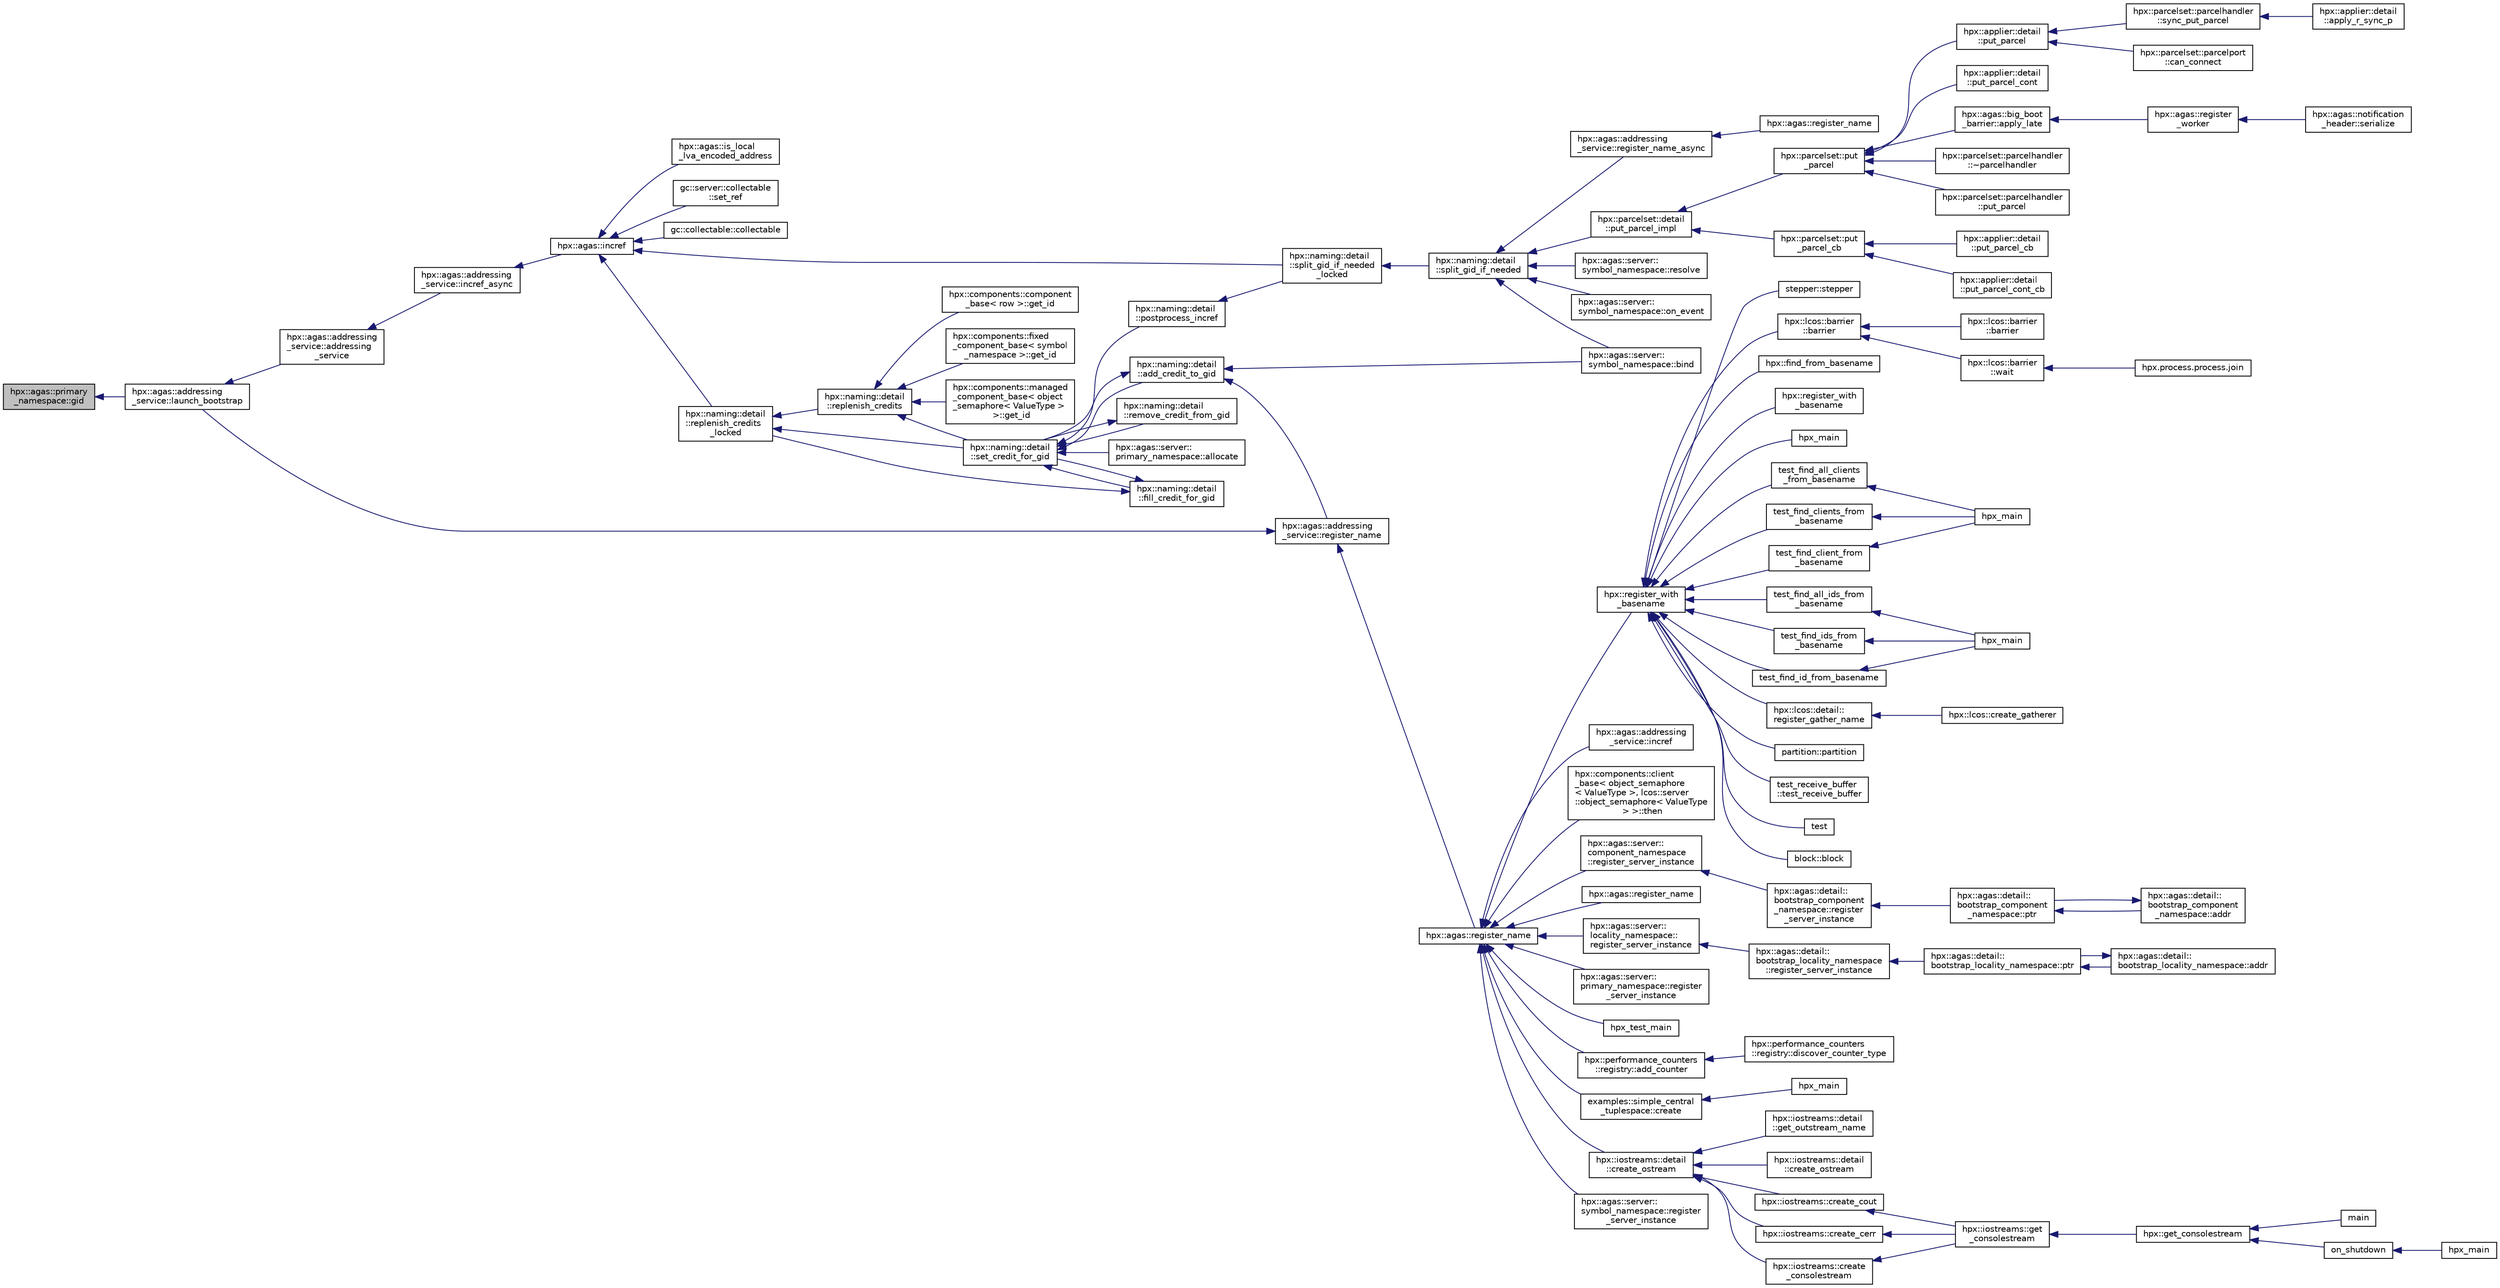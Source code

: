 digraph "hpx::agas::primary_namespace::gid"
{
  edge [fontname="Helvetica",fontsize="10",labelfontname="Helvetica",labelfontsize="10"];
  node [fontname="Helvetica",fontsize="10",shape=record];
  rankdir="LR";
  Node769 [label="hpx::agas::primary\l_namespace::gid",height=0.2,width=0.4,color="black", fillcolor="grey75", style="filled", fontcolor="black"];
  Node769 -> Node770 [dir="back",color="midnightblue",fontsize="10",style="solid",fontname="Helvetica"];
  Node770 [label="hpx::agas::addressing\l_service::launch_bootstrap",height=0.2,width=0.4,color="black", fillcolor="white", style="filled",URL="$db/d58/structhpx_1_1agas_1_1addressing__service.html#a664380be3597d3ca31677b2ae5800e76"];
  Node770 -> Node771 [dir="back",color="midnightblue",fontsize="10",style="solid",fontname="Helvetica"];
  Node771 [label="hpx::agas::addressing\l_service::addressing\l_service",height=0.2,width=0.4,color="black", fillcolor="white", style="filled",URL="$db/d58/structhpx_1_1agas_1_1addressing__service.html#a4cd885b12c530009f44f7372c197d54f"];
  Node771 -> Node772 [dir="back",color="midnightblue",fontsize="10",style="solid",fontname="Helvetica"];
  Node772 [label="hpx::agas::addressing\l_service::incref_async",height=0.2,width=0.4,color="black", fillcolor="white", style="filled",URL="$db/d58/structhpx_1_1agas_1_1addressing__service.html#adae9df2634cf648f129f203c3678c1c1",tooltip="Increment the global reference count for the given id. "];
  Node772 -> Node773 [dir="back",color="midnightblue",fontsize="10",style="solid",fontname="Helvetica"];
  Node773 [label="hpx::agas::incref",height=0.2,width=0.4,color="black", fillcolor="white", style="filled",URL="$dc/d54/namespacehpx_1_1agas.html#aad81d2ea721c1a5692e243ef07bf164f"];
  Node773 -> Node774 [dir="back",color="midnightblue",fontsize="10",style="solid",fontname="Helvetica"];
  Node774 [label="hpx::agas::is_local\l_lva_encoded_address",height=0.2,width=0.4,color="black", fillcolor="white", style="filled",URL="$dc/d54/namespacehpx_1_1agas.html#abb5e5584ed3b536ace8e3f58415e24c2"];
  Node773 -> Node775 [dir="back",color="midnightblue",fontsize="10",style="solid",fontname="Helvetica"];
  Node775 [label="gc::server::collectable\l::set_ref",height=0.2,width=0.4,color="black", fillcolor="white", style="filled",URL="$da/d76/structgc_1_1server_1_1collectable.html#a8e123e39f5a85da593dc15b5f872748d"];
  Node773 -> Node776 [dir="back",color="midnightblue",fontsize="10",style="solid",fontname="Helvetica"];
  Node776 [label="gc::collectable::collectable",height=0.2,width=0.4,color="black", fillcolor="white", style="filled",URL="$da/d23/structgc_1_1collectable.html#a9ac791be34891330ff8192ac2ef68c7c"];
  Node773 -> Node777 [dir="back",color="midnightblue",fontsize="10",style="solid",fontname="Helvetica"];
  Node777 [label="hpx::naming::detail\l::split_gid_if_needed\l_locked",height=0.2,width=0.4,color="black", fillcolor="white", style="filled",URL="$d5/d18/namespacehpx_1_1naming_1_1detail.html#a8a41d874bb719f702a76d483293d9d56"];
  Node777 -> Node778 [dir="back",color="midnightblue",fontsize="10",style="solid",fontname="Helvetica"];
  Node778 [label="hpx::naming::detail\l::split_gid_if_needed",height=0.2,width=0.4,color="black", fillcolor="white", style="filled",URL="$d5/d18/namespacehpx_1_1naming_1_1detail.html#a106949fcb9087fb6bdca67d048d6568f"];
  Node778 -> Node779 [dir="back",color="midnightblue",fontsize="10",style="solid",fontname="Helvetica"];
  Node779 [label="hpx::agas::addressing\l_service::register_name_async",height=0.2,width=0.4,color="black", fillcolor="white", style="filled",URL="$db/d58/structhpx_1_1agas_1_1addressing__service.html#adfd0ce835927a3c0396b6fc9e9fbb3cf"];
  Node779 -> Node780 [dir="back",color="midnightblue",fontsize="10",style="solid",fontname="Helvetica"];
  Node780 [label="hpx::agas::register_name",height=0.2,width=0.4,color="black", fillcolor="white", style="filled",URL="$dc/d54/namespacehpx_1_1agas.html#adc43905ef74ad9948375f3948b64fc2f"];
  Node778 -> Node781 [dir="back",color="midnightblue",fontsize="10",style="solid",fontname="Helvetica"];
  Node781 [label="hpx::parcelset::detail\l::put_parcel_impl",height=0.2,width=0.4,color="black", fillcolor="white", style="filled",URL="$dc/d4e/namespacehpx_1_1parcelset_1_1detail.html#a0dfe29365976960c7f5db6388e8ce603"];
  Node781 -> Node782 [dir="back",color="midnightblue",fontsize="10",style="solid",fontname="Helvetica"];
  Node782 [label="hpx::parcelset::put\l_parcel",height=0.2,width=0.4,color="black", fillcolor="white", style="filled",URL="$d4/d41/namespacehpx_1_1parcelset.html#a53a9f5c6cf260dc8d06d194c96182b65"];
  Node782 -> Node783 [dir="back",color="midnightblue",fontsize="10",style="solid",fontname="Helvetica"];
  Node783 [label="hpx::applier::detail\l::put_parcel",height=0.2,width=0.4,color="black", fillcolor="white", style="filled",URL="$d1/d2a/namespacehpx_1_1applier_1_1detail.html#a4d568b8071bb894a09fabfba232c2663"];
  Node783 -> Node784 [dir="back",color="midnightblue",fontsize="10",style="solid",fontname="Helvetica"];
  Node784 [label="hpx::parcelset::parcelhandler\l::sync_put_parcel",height=0.2,width=0.4,color="black", fillcolor="white", style="filled",URL="$d4/d2f/classhpx_1_1parcelset_1_1parcelhandler.html#ad478f8b244ec822fcbcb84aa67b17497"];
  Node784 -> Node785 [dir="back",color="midnightblue",fontsize="10",style="solid",fontname="Helvetica"];
  Node785 [label="hpx::applier::detail\l::apply_r_sync_p",height=0.2,width=0.4,color="black", fillcolor="white", style="filled",URL="$d1/d2a/namespacehpx_1_1applier_1_1detail.html#ab69485311adeb590afa621a4b4be595d"];
  Node783 -> Node786 [dir="back",color="midnightblue",fontsize="10",style="solid",fontname="Helvetica"];
  Node786 [label="hpx::parcelset::parcelport\l::can_connect",height=0.2,width=0.4,color="black", fillcolor="white", style="filled",URL="$d9/d67/classhpx_1_1parcelset_1_1parcelport.html#a68bd6750625124e4de6309e74283a767"];
  Node782 -> Node787 [dir="back",color="midnightblue",fontsize="10",style="solid",fontname="Helvetica"];
  Node787 [label="hpx::applier::detail\l::put_parcel_cont",height=0.2,width=0.4,color="black", fillcolor="white", style="filled",URL="$d1/d2a/namespacehpx_1_1applier_1_1detail.html#aa5119ce6a8f642d2bacf23dc42ade0f9"];
  Node782 -> Node788 [dir="back",color="midnightblue",fontsize="10",style="solid",fontname="Helvetica"];
  Node788 [label="hpx::agas::big_boot\l_barrier::apply_late",height=0.2,width=0.4,color="black", fillcolor="white", style="filled",URL="$d8/db6/structhpx_1_1agas_1_1big__boot__barrier.html#a9148a04a25bea5a37d77b3ff20e1ebfb"];
  Node788 -> Node789 [dir="back",color="midnightblue",fontsize="10",style="solid",fontname="Helvetica"];
  Node789 [label="hpx::agas::register\l_worker",height=0.2,width=0.4,color="black", fillcolor="white", style="filled",URL="$dc/d54/namespacehpx_1_1agas.html#a3c98dc053a97fca0f3f3b5719d9f8336"];
  Node789 -> Node790 [dir="back",color="midnightblue",fontsize="10",style="solid",fontname="Helvetica"];
  Node790 [label="hpx::agas::notification\l_header::serialize",height=0.2,width=0.4,color="black", fillcolor="white", style="filled",URL="$de/dae/structhpx_1_1agas_1_1notification__header.html#aa028cf0e80baf9259523c340c4568634"];
  Node782 -> Node791 [dir="back",color="midnightblue",fontsize="10",style="solid",fontname="Helvetica"];
  Node791 [label="hpx::parcelset::parcelhandler\l::~parcelhandler",height=0.2,width=0.4,color="black", fillcolor="white", style="filled",URL="$d4/d2f/classhpx_1_1parcelset_1_1parcelhandler.html#a938c1c4259b1be845dc0197465969a17"];
  Node782 -> Node792 [dir="back",color="midnightblue",fontsize="10",style="solid",fontname="Helvetica"];
  Node792 [label="hpx::parcelset::parcelhandler\l::put_parcel",height=0.2,width=0.4,color="black", fillcolor="white", style="filled",URL="$d4/d2f/classhpx_1_1parcelset_1_1parcelhandler.html#aad45344f98c3f15456325c7270ae5ade"];
  Node781 -> Node793 [dir="back",color="midnightblue",fontsize="10",style="solid",fontname="Helvetica"];
  Node793 [label="hpx::parcelset::put\l_parcel_cb",height=0.2,width=0.4,color="black", fillcolor="white", style="filled",URL="$d4/d41/namespacehpx_1_1parcelset.html#a44a60f48094a44cbb7f52b7807dc56ff"];
  Node793 -> Node794 [dir="back",color="midnightblue",fontsize="10",style="solid",fontname="Helvetica"];
  Node794 [label="hpx::applier::detail\l::put_parcel_cb",height=0.2,width=0.4,color="black", fillcolor="white", style="filled",URL="$d1/d2a/namespacehpx_1_1applier_1_1detail.html#a96b7471f7a59fa4d3d298e562507c339"];
  Node793 -> Node795 [dir="back",color="midnightblue",fontsize="10",style="solid",fontname="Helvetica"];
  Node795 [label="hpx::applier::detail\l::put_parcel_cont_cb",height=0.2,width=0.4,color="black", fillcolor="white", style="filled",URL="$d1/d2a/namespacehpx_1_1applier_1_1detail.html#acb5d7569cd53998c51e4b48f09d62e83"];
  Node778 -> Node796 [dir="back",color="midnightblue",fontsize="10",style="solid",fontname="Helvetica"];
  Node796 [label="hpx::agas::server::\lsymbol_namespace::bind",height=0.2,width=0.4,color="black", fillcolor="white", style="filled",URL="$dc/da6/structhpx_1_1agas_1_1server_1_1symbol__namespace.html#a229ead0876ac8c5754793a2ca68de559"];
  Node778 -> Node797 [dir="back",color="midnightblue",fontsize="10",style="solid",fontname="Helvetica"];
  Node797 [label="hpx::agas::server::\lsymbol_namespace::resolve",height=0.2,width=0.4,color="black", fillcolor="white", style="filled",URL="$dc/da6/structhpx_1_1agas_1_1server_1_1symbol__namespace.html#aec3fc24e40dc96142eb77537945e92d5"];
  Node778 -> Node798 [dir="back",color="midnightblue",fontsize="10",style="solid",fontname="Helvetica"];
  Node798 [label="hpx::agas::server::\lsymbol_namespace::on_event",height=0.2,width=0.4,color="black", fillcolor="white", style="filled",URL="$dc/da6/structhpx_1_1agas_1_1server_1_1symbol__namespace.html#abbfcf18e8d40612e4fa618a39a2fc492"];
  Node773 -> Node799 [dir="back",color="midnightblue",fontsize="10",style="solid",fontname="Helvetica"];
  Node799 [label="hpx::naming::detail\l::replenish_credits\l_locked",height=0.2,width=0.4,color="black", fillcolor="white", style="filled",URL="$d5/d18/namespacehpx_1_1naming_1_1detail.html#a011ed4fa9a2f4d4319adc54943fa03d6"];
  Node799 -> Node800 [dir="back",color="midnightblue",fontsize="10",style="solid",fontname="Helvetica"];
  Node800 [label="hpx::naming::detail\l::replenish_credits",height=0.2,width=0.4,color="black", fillcolor="white", style="filled",URL="$d5/d18/namespacehpx_1_1naming_1_1detail.html#aab806d937bd01894af129d3d3cbb22f4"];
  Node800 -> Node801 [dir="back",color="midnightblue",fontsize="10",style="solid",fontname="Helvetica"];
  Node801 [label="hpx::components::component\l_base\< row \>::get_id",height=0.2,width=0.4,color="black", fillcolor="white", style="filled",URL="$d2/de6/classhpx_1_1components_1_1component__base.html#a4c8fd93514039bdf01c48d66d82b19cd"];
  Node800 -> Node802 [dir="back",color="midnightblue",fontsize="10",style="solid",fontname="Helvetica"];
  Node802 [label="hpx::components::fixed\l_component_base\< symbol\l_namespace \>::get_id",height=0.2,width=0.4,color="black", fillcolor="white", style="filled",URL="$df/dfd/classhpx_1_1components_1_1fixed__component__base.html#a3066d2c2779a65cd20ce98b87e4dd4c2"];
  Node800 -> Node803 [dir="back",color="midnightblue",fontsize="10",style="solid",fontname="Helvetica"];
  Node803 [label="hpx::components::managed\l_component_base\< object\l_semaphore\< ValueType \>\l \>::get_id",height=0.2,width=0.4,color="black", fillcolor="white", style="filled",URL="$d1/d7b/classhpx_1_1components_1_1managed__component__base.html#ac026850ad861e1da5393943cf5751708"];
  Node800 -> Node804 [dir="back",color="midnightblue",fontsize="10",style="solid",fontname="Helvetica"];
  Node804 [label="hpx::naming::detail\l::set_credit_for_gid",height=0.2,width=0.4,color="black", fillcolor="white", style="filled",URL="$d5/d18/namespacehpx_1_1naming_1_1detail.html#a87703193ff814a4e1c912e98e655ec51"];
  Node804 -> Node805 [dir="back",color="midnightblue",fontsize="10",style="solid",fontname="Helvetica"];
  Node805 [label="hpx::naming::detail\l::postprocess_incref",height=0.2,width=0.4,color="black", fillcolor="white", style="filled",URL="$d5/d18/namespacehpx_1_1naming_1_1detail.html#a9d2708b2b1a4087d64195137b077ef1d"];
  Node805 -> Node777 [dir="back",color="midnightblue",fontsize="10",style="solid",fontname="Helvetica"];
  Node804 -> Node806 [dir="back",color="midnightblue",fontsize="10",style="solid",fontname="Helvetica"];
  Node806 [label="hpx::naming::detail\l::add_credit_to_gid",height=0.2,width=0.4,color="black", fillcolor="white", style="filled",URL="$d5/d18/namespacehpx_1_1naming_1_1detail.html#ab13848a91587535a393be4def980e832"];
  Node806 -> Node807 [dir="back",color="midnightblue",fontsize="10",style="solid",fontname="Helvetica"];
  Node807 [label="hpx::agas::addressing\l_service::register_name",height=0.2,width=0.4,color="black", fillcolor="white", style="filled",URL="$db/d58/structhpx_1_1agas_1_1addressing__service.html#a5929d7fd681a5ed692bfbeaa503fc32d",tooltip="Register a global name with a global address (id) "];
  Node807 -> Node770 [dir="back",color="midnightblue",fontsize="10",style="solid",fontname="Helvetica"];
  Node807 -> Node808 [dir="back",color="midnightblue",fontsize="10",style="solid",fontname="Helvetica"];
  Node808 [label="hpx::agas::register_name",height=0.2,width=0.4,color="black", fillcolor="white", style="filled",URL="$dc/d54/namespacehpx_1_1agas.html#a3812793adbf5e7d8c6b468595ac0823f"];
  Node808 -> Node809 [dir="back",color="midnightblue",fontsize="10",style="solid",fontname="Helvetica"];
  Node809 [label="hpx::register_with\l_basename",height=0.2,width=0.4,color="black", fillcolor="white", style="filled",URL="$d8/d83/namespacehpx.html#acf88178dc8c98cb0d7396325b3ccffdd",tooltip="Register the given id using the given base name. "];
  Node809 -> Node810 [dir="back",color="midnightblue",fontsize="10",style="solid",fontname="Helvetica"];
  Node810 [label="stepper::stepper",height=0.2,width=0.4,color="black", fillcolor="white", style="filled",URL="$d0/da6/structstepper.html#a3d3b661e2502d80c80775c190f5585e2"];
  Node809 -> Node811 [dir="back",color="midnightblue",fontsize="10",style="solid",fontname="Helvetica"];
  Node811 [label="hpx::lcos::barrier\l::barrier",height=0.2,width=0.4,color="black", fillcolor="white", style="filled",URL="$d9/dab/classhpx_1_1lcos_1_1barrier.html#ae8e5bad1b2828970404b5d280137d579"];
  Node811 -> Node812 [dir="back",color="midnightblue",fontsize="10",style="solid",fontname="Helvetica"];
  Node812 [label="hpx::lcos::barrier\l::barrier",height=0.2,width=0.4,color="black", fillcolor="white", style="filled",URL="$d9/dab/classhpx_1_1lcos_1_1barrier.html#a8a9fc05508fad7cd1d8014bee0e1d221"];
  Node811 -> Node813 [dir="back",color="midnightblue",fontsize="10",style="solid",fontname="Helvetica"];
  Node813 [label="hpx::lcos::barrier\l::wait",height=0.2,width=0.4,color="black", fillcolor="white", style="filled",URL="$d9/dab/classhpx_1_1lcos_1_1barrier.html#a1fcac5ce49dd1b9800affc8c8b84e4c9"];
  Node813 -> Node814 [dir="back",color="midnightblue",fontsize="10",style="solid",fontname="Helvetica"];
  Node814 [label="hpx.process.process.join",height=0.2,width=0.4,color="black", fillcolor="white", style="filled",URL="$d3/d41/classhpx_1_1process_1_1process.html#acc7ec4687f3bf5ae121ef7b494d991d8"];
  Node809 -> Node815 [dir="back",color="midnightblue",fontsize="10",style="solid",fontname="Helvetica"];
  Node815 [label="hpx::find_from_basename",height=0.2,width=0.4,color="black", fillcolor="white", style="filled",URL="$d8/d83/namespacehpx.html#a02d4c4317d9d663b22c2e47aab0b56df",tooltip="Return registered id from the given base name and sequence number. "];
  Node809 -> Node816 [dir="back",color="midnightblue",fontsize="10",style="solid",fontname="Helvetica"];
  Node816 [label="hpx::register_with\l_basename",height=0.2,width=0.4,color="black", fillcolor="white", style="filled",URL="$d8/d83/namespacehpx.html#a09a6c6ffc84d21df225c3f5730de31d0"];
  Node809 -> Node817 [dir="back",color="midnightblue",fontsize="10",style="solid",fontname="Helvetica"];
  Node817 [label="hpx_main",height=0.2,width=0.4,color="black", fillcolor="white", style="filled",URL="$db/d8d/duplicate__id__registration__1596_8cpp.html#aefd26dd818037509b2241068d57e3e1d"];
  Node809 -> Node818 [dir="back",color="midnightblue",fontsize="10",style="solid",fontname="Helvetica"];
  Node818 [label="test_find_all_clients\l_from_basename",height=0.2,width=0.4,color="black", fillcolor="white", style="filled",URL="$dc/d15/find__clients__from__prefix_8cpp.html#aa57a9747db04f3feb78e2e423232d1f9"];
  Node818 -> Node819 [dir="back",color="midnightblue",fontsize="10",style="solid",fontname="Helvetica"];
  Node819 [label="hpx_main",height=0.2,width=0.4,color="black", fillcolor="white", style="filled",URL="$dc/d15/find__clients__from__prefix_8cpp.html#aefd26dd818037509b2241068d57e3e1d"];
  Node809 -> Node820 [dir="back",color="midnightblue",fontsize="10",style="solid",fontname="Helvetica"];
  Node820 [label="test_find_clients_from\l_basename",height=0.2,width=0.4,color="black", fillcolor="white", style="filled",URL="$dc/d15/find__clients__from__prefix_8cpp.html#a6fef840f56014443521cc99c2d9d781c"];
  Node820 -> Node819 [dir="back",color="midnightblue",fontsize="10",style="solid",fontname="Helvetica"];
  Node809 -> Node821 [dir="back",color="midnightblue",fontsize="10",style="solid",fontname="Helvetica"];
  Node821 [label="test_find_client_from\l_basename",height=0.2,width=0.4,color="black", fillcolor="white", style="filled",URL="$dc/d15/find__clients__from__prefix_8cpp.html#a61a7f45bc9dd018d57ea2230824dab25"];
  Node821 -> Node819 [dir="back",color="midnightblue",fontsize="10",style="solid",fontname="Helvetica"];
  Node809 -> Node822 [dir="back",color="midnightblue",fontsize="10",style="solid",fontname="Helvetica"];
  Node822 [label="test_find_all_ids_from\l_basename",height=0.2,width=0.4,color="black", fillcolor="white", style="filled",URL="$dc/df3/find__ids__from__prefix_8cpp.html#a369302d85871c563e109f575d4c3d29c"];
  Node822 -> Node823 [dir="back",color="midnightblue",fontsize="10",style="solid",fontname="Helvetica"];
  Node823 [label="hpx_main",height=0.2,width=0.4,color="black", fillcolor="white", style="filled",URL="$dc/df3/find__ids__from__prefix_8cpp.html#aefd26dd818037509b2241068d57e3e1d"];
  Node809 -> Node824 [dir="back",color="midnightblue",fontsize="10",style="solid",fontname="Helvetica"];
  Node824 [label="test_find_ids_from\l_basename",height=0.2,width=0.4,color="black", fillcolor="white", style="filled",URL="$dc/df3/find__ids__from__prefix_8cpp.html#a4526a7a41c258e2aedcdabd4ece4f4ba"];
  Node824 -> Node823 [dir="back",color="midnightblue",fontsize="10",style="solid",fontname="Helvetica"];
  Node809 -> Node825 [dir="back",color="midnightblue",fontsize="10",style="solid",fontname="Helvetica"];
  Node825 [label="test_find_id_from_basename",height=0.2,width=0.4,color="black", fillcolor="white", style="filled",URL="$dc/df3/find__ids__from__prefix_8cpp.html#a35b932e250f78d774db87c971e42adce"];
  Node825 -> Node823 [dir="back",color="midnightblue",fontsize="10",style="solid",fontname="Helvetica"];
  Node809 -> Node826 [dir="back",color="midnightblue",fontsize="10",style="solid",fontname="Helvetica"];
  Node826 [label="hpx::lcos::detail::\lregister_gather_name",height=0.2,width=0.4,color="black", fillcolor="white", style="filled",URL="$d4/d6c/namespacehpx_1_1lcos_1_1detail.html#afb3d3eafe04150308d004869a96242b3"];
  Node826 -> Node827 [dir="back",color="midnightblue",fontsize="10",style="solid",fontname="Helvetica"];
  Node827 [label="hpx::lcos::create_gatherer",height=0.2,width=0.4,color="black", fillcolor="white", style="filled",URL="$d2/dc9/namespacehpx_1_1lcos.html#aaa3e2a825ca566eee4e3c0cfc19b5dc3"];
  Node809 -> Node828 [dir="back",color="midnightblue",fontsize="10",style="solid",fontname="Helvetica"];
  Node828 [label="partition::partition",height=0.2,width=0.4,color="black", fillcolor="white", style="filled",URL="$d3/d98/structpartition.html#a949115c70a8ed7802ec756677063507b"];
  Node809 -> Node829 [dir="back",color="midnightblue",fontsize="10",style="solid",fontname="Helvetica"];
  Node829 [label="test_receive_buffer\l::test_receive_buffer",height=0.2,width=0.4,color="black", fillcolor="white", style="filled",URL="$d1/d2e/structtest__receive__buffer.html#a501e8703c3a9d33b23c67cc3782a3052"];
  Node809 -> Node830 [dir="back",color="midnightblue",fontsize="10",style="solid",fontname="Helvetica"];
  Node830 [label="test",height=0.2,width=0.4,color="black", fillcolor="white", style="filled",URL="$db/d95/register__with__basename__1804_8cpp.html#ae1a3968e7947464bee7714f6d43b7002"];
  Node809 -> Node831 [dir="back",color="midnightblue",fontsize="10",style="solid",fontname="Helvetica"];
  Node831 [label="block::block",height=0.2,width=0.4,color="black", fillcolor="white", style="filled",URL="$d1/d7f/structblock.html#ad2fe04030b850ffa3f213c85f848c0c9"];
  Node808 -> Node832 [dir="back",color="midnightblue",fontsize="10",style="solid",fontname="Helvetica"];
  Node832 [label="hpx::agas::addressing\l_service::incref",height=0.2,width=0.4,color="black", fillcolor="white", style="filled",URL="$db/d58/structhpx_1_1agas_1_1addressing__service.html#a77add8ef493b3ff577876bbbde8b2ead"];
  Node808 -> Node833 [dir="back",color="midnightblue",fontsize="10",style="solid",fontname="Helvetica"];
  Node833 [label="hpx::components::client\l_base\< object_semaphore\l\< ValueType \>, lcos::server\l::object_semaphore\< ValueType\l \> \>::then",height=0.2,width=0.4,color="black", fillcolor="white", style="filled",URL="$d9/dad/classhpx_1_1components_1_1client__base.html#a195e205b5917c50455e9eab169045a2f"];
  Node808 -> Node834 [dir="back",color="midnightblue",fontsize="10",style="solid",fontname="Helvetica"];
  Node834 [label="hpx::agas::server::\lcomponent_namespace\l::register_server_instance",height=0.2,width=0.4,color="black", fillcolor="white", style="filled",URL="$d4/dc8/structhpx_1_1agas_1_1server_1_1component__namespace.html#aa114cf679cc56f70c05ab18aff971ecb"];
  Node834 -> Node835 [dir="back",color="midnightblue",fontsize="10",style="solid",fontname="Helvetica"];
  Node835 [label="hpx::agas::detail::\lbootstrap_component\l_namespace::register\l_server_instance",height=0.2,width=0.4,color="black", fillcolor="white", style="filled",URL="$d4/db7/structhpx_1_1agas_1_1detail_1_1bootstrap__component__namespace.html#abbc31dcbeb87361092d40afcfbd456b8"];
  Node835 -> Node836 [dir="back",color="midnightblue",fontsize="10",style="solid",fontname="Helvetica"];
  Node836 [label="hpx::agas::detail::\lbootstrap_component\l_namespace::ptr",height=0.2,width=0.4,color="black", fillcolor="white", style="filled",URL="$d4/db7/structhpx_1_1agas_1_1detail_1_1bootstrap__component__namespace.html#a2ddc1b51e40d6b5c32f7eeba52a7527d"];
  Node836 -> Node837 [dir="back",color="midnightblue",fontsize="10",style="solid",fontname="Helvetica"];
  Node837 [label="hpx::agas::detail::\lbootstrap_component\l_namespace::addr",height=0.2,width=0.4,color="black", fillcolor="white", style="filled",URL="$d4/db7/structhpx_1_1agas_1_1detail_1_1bootstrap__component__namespace.html#a4947343cef580d3a72f9fcb6803a54b1"];
  Node837 -> Node836 [dir="back",color="midnightblue",fontsize="10",style="solid",fontname="Helvetica"];
  Node808 -> Node838 [dir="back",color="midnightblue",fontsize="10",style="solid",fontname="Helvetica"];
  Node838 [label="hpx::agas::register_name",height=0.2,width=0.4,color="black", fillcolor="white", style="filled",URL="$dc/d54/namespacehpx_1_1agas.html#a2430195ce3eb5a044693ffff42ac4124"];
  Node808 -> Node839 [dir="back",color="midnightblue",fontsize="10",style="solid",fontname="Helvetica"];
  Node839 [label="hpx::agas::server::\llocality_namespace::\lregister_server_instance",height=0.2,width=0.4,color="black", fillcolor="white", style="filled",URL="$dc/d72/structhpx_1_1agas_1_1server_1_1locality__namespace.html#af1491746c7368e3824c99bc100f18734"];
  Node839 -> Node840 [dir="back",color="midnightblue",fontsize="10",style="solid",fontname="Helvetica"];
  Node840 [label="hpx::agas::detail::\lbootstrap_locality_namespace\l::register_server_instance",height=0.2,width=0.4,color="black", fillcolor="white", style="filled",URL="$d2/d28/structhpx_1_1agas_1_1detail_1_1bootstrap__locality__namespace.html#ae300573bed5ba4de244854736bc93372"];
  Node840 -> Node841 [dir="back",color="midnightblue",fontsize="10",style="solid",fontname="Helvetica"];
  Node841 [label="hpx::agas::detail::\lbootstrap_locality_namespace::ptr",height=0.2,width=0.4,color="black", fillcolor="white", style="filled",URL="$d2/d28/structhpx_1_1agas_1_1detail_1_1bootstrap__locality__namespace.html#a5d4dcef228d9a8e6040f2e404546a7b8"];
  Node841 -> Node842 [dir="back",color="midnightblue",fontsize="10",style="solid",fontname="Helvetica"];
  Node842 [label="hpx::agas::detail::\lbootstrap_locality_namespace::addr",height=0.2,width=0.4,color="black", fillcolor="white", style="filled",URL="$d2/d28/structhpx_1_1agas_1_1detail_1_1bootstrap__locality__namespace.html#a6a5b1a39f25283d49aae9a42b5c4388a"];
  Node842 -> Node841 [dir="back",color="midnightblue",fontsize="10",style="solid",fontname="Helvetica"];
  Node808 -> Node843 [dir="back",color="midnightblue",fontsize="10",style="solid",fontname="Helvetica"];
  Node843 [label="hpx::agas::server::\lprimary_namespace::register\l_server_instance",height=0.2,width=0.4,color="black", fillcolor="white", style="filled",URL="$d7/d3a/structhpx_1_1agas_1_1server_1_1primary__namespace.html#a8d3a53331e87a1a6a16a53a0f5c5d759"];
  Node808 -> Node844 [dir="back",color="midnightblue",fontsize="10",style="solid",fontname="Helvetica"];
  Node844 [label="hpx_test_main",height=0.2,width=0.4,color="black", fillcolor="white", style="filled",URL="$d9/deb/refcnted__symbol__to__local__object_8cpp.html#a9a1c75cfa4bc8637fb9e22dfdca0891a"];
  Node808 -> Node845 [dir="back",color="midnightblue",fontsize="10",style="solid",fontname="Helvetica"];
  Node845 [label="hpx::performance_counters\l::registry::add_counter",height=0.2,width=0.4,color="black", fillcolor="white", style="filled",URL="$d2/d02/classhpx_1_1performance__counters_1_1registry.html#a161780fff85c669515be3253f0e29fa5",tooltip="Add an existing performance counter instance to the registry. "];
  Node845 -> Node846 [dir="back",color="midnightblue",fontsize="10",style="solid",fontname="Helvetica"];
  Node846 [label="hpx::performance_counters\l::registry::discover_counter_type",height=0.2,width=0.4,color="black", fillcolor="white", style="filled",URL="$d2/d02/classhpx_1_1performance__counters_1_1registry.html#af060ad9ba59fefe302c89bd8e80227d9"];
  Node808 -> Node847 [dir="back",color="midnightblue",fontsize="10",style="solid",fontname="Helvetica"];
  Node847 [label="examples::simple_central\l_tuplespace::create",height=0.2,width=0.4,color="black", fillcolor="white", style="filled",URL="$d5/d1b/classexamples_1_1simple__central__tuplespace.html#a56c807f1fdd13e282e0ab8f45fdcf0b7"];
  Node847 -> Node848 [dir="back",color="midnightblue",fontsize="10",style="solid",fontname="Helvetica"];
  Node848 [label="hpx_main",height=0.2,width=0.4,color="black", fillcolor="white", style="filled",URL="$d1/d7b/simple__central__tuplespace__client_8cpp.html#aefd26dd818037509b2241068d57e3e1d"];
  Node808 -> Node849 [dir="back",color="midnightblue",fontsize="10",style="solid",fontname="Helvetica"];
  Node849 [label="hpx::iostreams::detail\l::create_ostream",height=0.2,width=0.4,color="black", fillcolor="white", style="filled",URL="$de/d26/namespacehpx_1_1iostreams_1_1detail.html#a2532c6c409d765cc96f0f062dd1807ea"];
  Node849 -> Node850 [dir="back",color="midnightblue",fontsize="10",style="solid",fontname="Helvetica"];
  Node850 [label="hpx::iostreams::detail\l::get_outstream_name",height=0.2,width=0.4,color="black", fillcolor="white", style="filled",URL="$de/d26/namespacehpx_1_1iostreams_1_1detail.html#a4e5f42733aacfd1b6f845141cc8bd755"];
  Node849 -> Node851 [dir="back",color="midnightblue",fontsize="10",style="solid",fontname="Helvetica"];
  Node851 [label="hpx::iostreams::detail\l::create_ostream",height=0.2,width=0.4,color="black", fillcolor="white", style="filled",URL="$de/d26/namespacehpx_1_1iostreams_1_1detail.html#a6a1ed0a7709d7cba5b0feb9d3752fb31"];
  Node849 -> Node852 [dir="back",color="midnightblue",fontsize="10",style="solid",fontname="Helvetica"];
  Node852 [label="hpx::iostreams::create_cout",height=0.2,width=0.4,color="black", fillcolor="white", style="filled",URL="$dd/d1d/namespacehpx_1_1iostreams.html#a9a178fadf70f9b3c6f74274409a7bc69"];
  Node852 -> Node853 [dir="back",color="midnightblue",fontsize="10",style="solid",fontname="Helvetica"];
  Node853 [label="hpx::iostreams::get\l_consolestream",height=0.2,width=0.4,color="black", fillcolor="white", style="filled",URL="$dd/d1d/namespacehpx_1_1iostreams.html#ac4a2ed792a4f5bdcb286ba83f5cd261d"];
  Node853 -> Node854 [dir="back",color="midnightblue",fontsize="10",style="solid",fontname="Helvetica"];
  Node854 [label="hpx::get_consolestream",height=0.2,width=0.4,color="black", fillcolor="white", style="filled",URL="$d8/d83/namespacehpx.html#af305e0b2731f998440d87c7500187a11"];
  Node854 -> Node855 [dir="back",color="midnightblue",fontsize="10",style="solid",fontname="Helvetica"];
  Node855 [label="main",height=0.2,width=0.4,color="black", fillcolor="white", style="filled",URL="$db/dd0/lost__output__2236_8cpp.html#a3c04138a5bfe5d72780bb7e82a18e627"];
  Node854 -> Node856 [dir="back",color="midnightblue",fontsize="10",style="solid",fontname="Helvetica"];
  Node856 [label="on_shutdown",height=0.2,width=0.4,color="black", fillcolor="white", style="filled",URL="$de/d67/no__output__1173_8cpp.html#ada3655c097ed162539aadedb0de3673b"];
  Node856 -> Node857 [dir="back",color="midnightblue",fontsize="10",style="solid",fontname="Helvetica"];
  Node857 [label="hpx_main",height=0.2,width=0.4,color="black", fillcolor="white", style="filled",URL="$de/d67/no__output__1173_8cpp.html#a4ca51ec94fa82421fc621b58eef7b01c"];
  Node849 -> Node858 [dir="back",color="midnightblue",fontsize="10",style="solid",fontname="Helvetica"];
  Node858 [label="hpx::iostreams::create_cerr",height=0.2,width=0.4,color="black", fillcolor="white", style="filled",URL="$dd/d1d/namespacehpx_1_1iostreams.html#aecf4f2ddc53a24fe917ce7cca0bda378"];
  Node858 -> Node853 [dir="back",color="midnightblue",fontsize="10",style="solid",fontname="Helvetica"];
  Node849 -> Node859 [dir="back",color="midnightblue",fontsize="10",style="solid",fontname="Helvetica"];
  Node859 [label="hpx::iostreams::create\l_consolestream",height=0.2,width=0.4,color="black", fillcolor="white", style="filled",URL="$dd/d1d/namespacehpx_1_1iostreams.html#ade2ebf54e04b80ddcf3c31dd0bad5ece"];
  Node859 -> Node853 [dir="back",color="midnightblue",fontsize="10",style="solid",fontname="Helvetica"];
  Node808 -> Node860 [dir="back",color="midnightblue",fontsize="10",style="solid",fontname="Helvetica"];
  Node860 [label="hpx::agas::server::\lsymbol_namespace::register\l_server_instance",height=0.2,width=0.4,color="black", fillcolor="white", style="filled",URL="$dc/da6/structhpx_1_1agas_1_1server_1_1symbol__namespace.html#ac7de45f2a45cfccf925b88563f61efb0"];
  Node806 -> Node804 [dir="back",color="midnightblue",fontsize="10",style="solid",fontname="Helvetica"];
  Node806 -> Node796 [dir="back",color="midnightblue",fontsize="10",style="solid",fontname="Helvetica"];
  Node804 -> Node861 [dir="back",color="midnightblue",fontsize="10",style="solid",fontname="Helvetica"];
  Node861 [label="hpx::naming::detail\l::remove_credit_from_gid",height=0.2,width=0.4,color="black", fillcolor="white", style="filled",URL="$d5/d18/namespacehpx_1_1naming_1_1detail.html#a3ccb4b028c2c757c0fabdfe58ac07e47"];
  Node861 -> Node804 [dir="back",color="midnightblue",fontsize="10",style="solid",fontname="Helvetica"];
  Node804 -> Node862 [dir="back",color="midnightblue",fontsize="10",style="solid",fontname="Helvetica"];
  Node862 [label="hpx::naming::detail\l::fill_credit_for_gid",height=0.2,width=0.4,color="black", fillcolor="white", style="filled",URL="$d5/d18/namespacehpx_1_1naming_1_1detail.html#a3ec890e6a5b5c8fbd21b11dfe7e50352"];
  Node862 -> Node799 [dir="back",color="midnightblue",fontsize="10",style="solid",fontname="Helvetica"];
  Node862 -> Node804 [dir="back",color="midnightblue",fontsize="10",style="solid",fontname="Helvetica"];
  Node804 -> Node863 [dir="back",color="midnightblue",fontsize="10",style="solid",fontname="Helvetica"];
  Node863 [label="hpx::agas::server::\lprimary_namespace::allocate",height=0.2,width=0.4,color="black", fillcolor="white", style="filled",URL="$d7/d3a/structhpx_1_1agas_1_1server_1_1primary__namespace.html#a87560fb730ac846b91fc7287dc4e247b"];
  Node799 -> Node804 [dir="back",color="midnightblue",fontsize="10",style="solid",fontname="Helvetica"];
}
